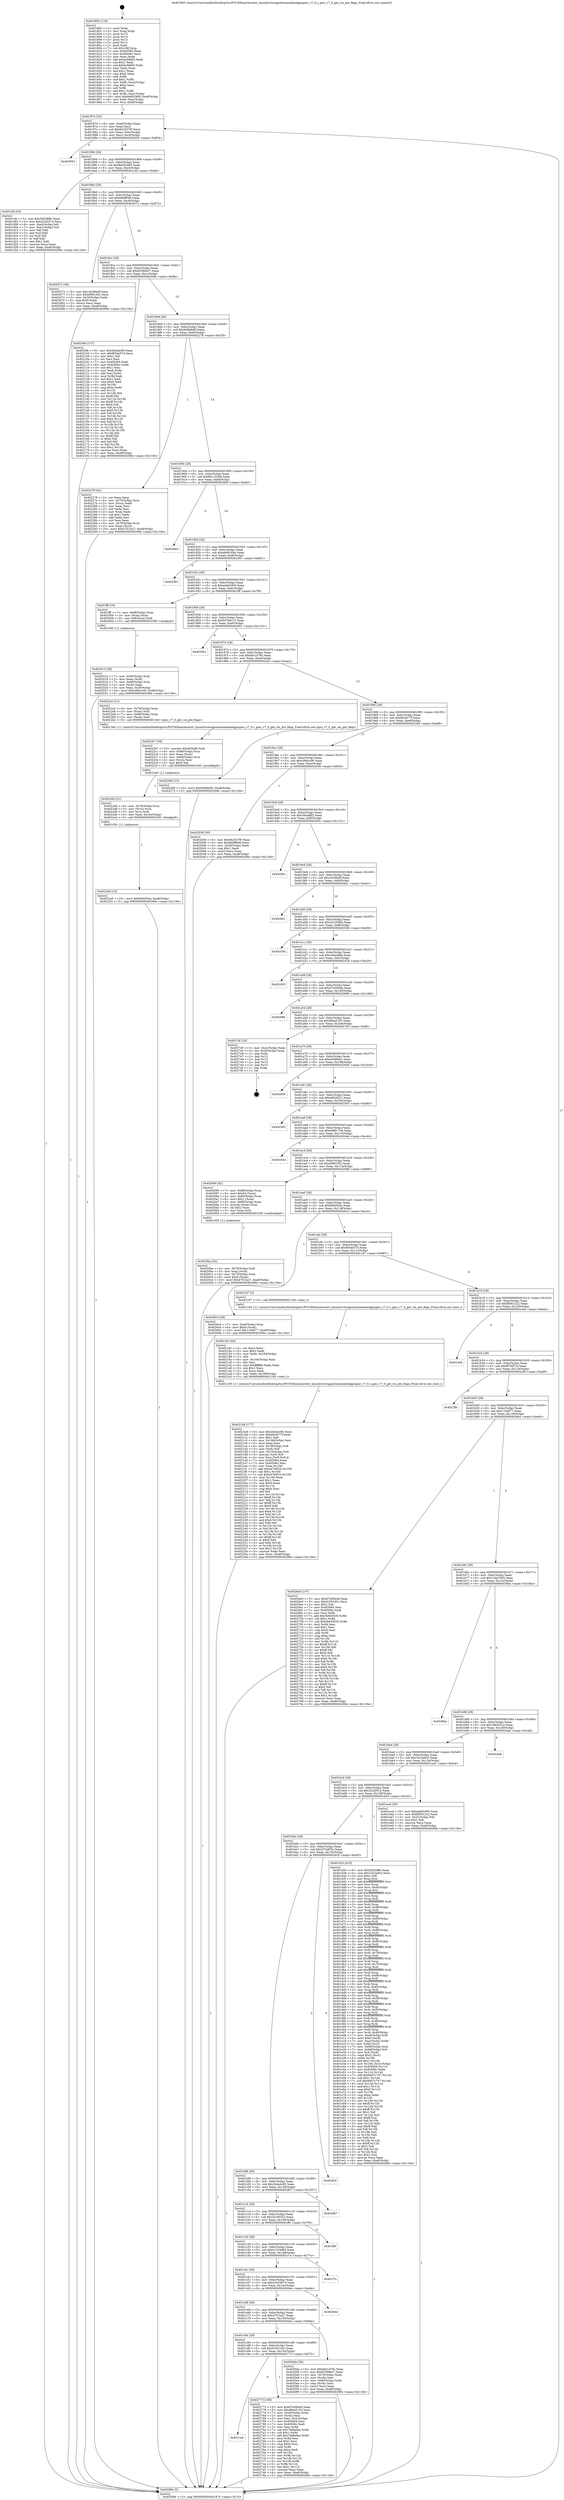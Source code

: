 digraph "0x401800" {
  label = "0x401800 (/mnt/c/Users/mathe/Desktop/tcc/POCII/binaries/extr_linuxdriversgpudrmamdamdgpugmc_v7_0.c_gmc_v7_0_get_vm_pte_flags_Final-ollvm.out::main(0))"
  labelloc = "t"
  node[shape=record]

  Entry [label="",width=0.3,height=0.3,shape=circle,fillcolor=black,style=filled]
  "0x401874" [label="{
     0x401874 [32]\l
     | [instrs]\l
     &nbsp;&nbsp;0x401874 \<+6\>: mov -0xa8(%rbp),%eax\l
     &nbsp;&nbsp;0x40187a \<+2\>: mov %eax,%ecx\l
     &nbsp;&nbsp;0x40187c \<+6\>: sub $0x842557f0,%ecx\l
     &nbsp;&nbsp;0x401882 \<+6\>: mov %eax,-0xbc(%rbp)\l
     &nbsp;&nbsp;0x401888 \<+6\>: mov %ecx,-0xc0(%rbp)\l
     &nbsp;&nbsp;0x40188e \<+6\>: je 0000000000402054 \<main+0x854\>\l
  }"]
  "0x402054" [label="{
     0x402054\l
  }", style=dashed]
  "0x401894" [label="{
     0x401894 [28]\l
     | [instrs]\l
     &nbsp;&nbsp;0x401894 \<+5\>: jmp 0000000000401899 \<main+0x99\>\l
     &nbsp;&nbsp;0x401899 \<+6\>: mov -0xbc(%rbp),%eax\l
     &nbsp;&nbsp;0x40189f \<+5\>: sub $0x8a002485,%eax\l
     &nbsp;&nbsp;0x4018a4 \<+6\>: mov %eax,-0xc4(%rbp)\l
     &nbsp;&nbsp;0x4018aa \<+6\>: je 0000000000401cfe \<main+0x4fe\>\l
  }"]
  Exit [label="",width=0.3,height=0.3,shape=circle,fillcolor=black,style=filled,peripheries=2]
  "0x401cfe" [label="{
     0x401cfe [53]\l
     | [instrs]\l
     &nbsp;&nbsp;0x401cfe \<+5\>: mov $0x5d528ffe,%eax\l
     &nbsp;&nbsp;0x401d03 \<+5\>: mov $0x22cf2514,%ecx\l
     &nbsp;&nbsp;0x401d08 \<+6\>: mov -0xa2(%rbp),%dl\l
     &nbsp;&nbsp;0x401d0e \<+7\>: mov -0xa1(%rbp),%sil\l
     &nbsp;&nbsp;0x401d15 \<+3\>: mov %dl,%dil\l
     &nbsp;&nbsp;0x401d18 \<+3\>: and %sil,%dil\l
     &nbsp;&nbsp;0x401d1b \<+3\>: xor %sil,%dl\l
     &nbsp;&nbsp;0x401d1e \<+3\>: or %dl,%dil\l
     &nbsp;&nbsp;0x401d21 \<+4\>: test $0x1,%dil\l
     &nbsp;&nbsp;0x401d25 \<+3\>: cmovne %ecx,%eax\l
     &nbsp;&nbsp;0x401d28 \<+6\>: mov %eax,-0xa8(%rbp)\l
     &nbsp;&nbsp;0x401d2e \<+5\>: jmp 000000000040299e \<main+0x119e\>\l
  }"]
  "0x4018b0" [label="{
     0x4018b0 [28]\l
     | [instrs]\l
     &nbsp;&nbsp;0x4018b0 \<+5\>: jmp 00000000004018b5 \<main+0xb5\>\l
     &nbsp;&nbsp;0x4018b5 \<+6\>: mov -0xbc(%rbp),%eax\l
     &nbsp;&nbsp;0x4018bb \<+5\>: sub $0x8d0ff046,%eax\l
     &nbsp;&nbsp;0x4018c0 \<+6\>: mov %eax,-0xc8(%rbp)\l
     &nbsp;&nbsp;0x4018c6 \<+6\>: je 0000000000402072 \<main+0x872\>\l
  }"]
  "0x40299e" [label="{
     0x40299e [5]\l
     | [instrs]\l
     &nbsp;&nbsp;0x40299e \<+5\>: jmp 0000000000401874 \<main+0x74\>\l
  }"]
  "0x401800" [label="{
     0x401800 [116]\l
     | [instrs]\l
     &nbsp;&nbsp;0x401800 \<+1\>: push %rbp\l
     &nbsp;&nbsp;0x401801 \<+3\>: mov %rsp,%rbp\l
     &nbsp;&nbsp;0x401804 \<+2\>: push %r15\l
     &nbsp;&nbsp;0x401806 \<+2\>: push %r14\l
     &nbsp;&nbsp;0x401808 \<+2\>: push %r13\l
     &nbsp;&nbsp;0x40180a \<+2\>: push %r12\l
     &nbsp;&nbsp;0x40180c \<+1\>: push %rbx\l
     &nbsp;&nbsp;0x40180d \<+7\>: sub $0x168,%rsp\l
     &nbsp;&nbsp;0x401814 \<+7\>: mov 0x405064,%eax\l
     &nbsp;&nbsp;0x40181b \<+7\>: mov 0x40506c,%ecx\l
     &nbsp;&nbsp;0x401822 \<+2\>: mov %eax,%edx\l
     &nbsp;&nbsp;0x401824 \<+6\>: add $0xbcfdb65,%edx\l
     &nbsp;&nbsp;0x40182a \<+3\>: sub $0x1,%edx\l
     &nbsp;&nbsp;0x40182d \<+6\>: sub $0xbcfdb65,%edx\l
     &nbsp;&nbsp;0x401833 \<+3\>: imul %edx,%eax\l
     &nbsp;&nbsp;0x401836 \<+3\>: and $0x1,%eax\l
     &nbsp;&nbsp;0x401839 \<+3\>: cmp $0x0,%eax\l
     &nbsp;&nbsp;0x40183c \<+4\>: sete %r8b\l
     &nbsp;&nbsp;0x401840 \<+4\>: and $0x1,%r8b\l
     &nbsp;&nbsp;0x401844 \<+7\>: mov %r8b,-0xa2(%rbp)\l
     &nbsp;&nbsp;0x40184b \<+3\>: cmp $0xa,%ecx\l
     &nbsp;&nbsp;0x40184e \<+4\>: setl %r8b\l
     &nbsp;&nbsp;0x401852 \<+4\>: and $0x1,%r8b\l
     &nbsp;&nbsp;0x401856 \<+7\>: mov %r8b,-0xa1(%rbp)\l
     &nbsp;&nbsp;0x40185d \<+10\>: movl $0x8a002485,-0xa8(%rbp)\l
     &nbsp;&nbsp;0x401867 \<+6\>: mov %edi,-0xac(%rbp)\l
     &nbsp;&nbsp;0x40186d \<+7\>: mov %rsi,-0xb8(%rbp)\l
  }"]
  "0x401ca0" [label="{
     0x401ca0\l
  }", style=dashed]
  "0x402072" [label="{
     0x402072 [30]\l
     | [instrs]\l
     &nbsp;&nbsp;0x402072 \<+5\>: mov $0xc4c08d4f,%eax\l
     &nbsp;&nbsp;0x402077 \<+5\>: mov $0xe9961f02,%ecx\l
     &nbsp;&nbsp;0x40207c \<+3\>: mov -0x30(%rbp),%edx\l
     &nbsp;&nbsp;0x40207f \<+3\>: cmp $0x0,%edx\l
     &nbsp;&nbsp;0x402082 \<+3\>: cmove %ecx,%eax\l
     &nbsp;&nbsp;0x402085 \<+6\>: mov %eax,-0xa8(%rbp)\l
     &nbsp;&nbsp;0x40208b \<+5\>: jmp 000000000040299e \<main+0x119e\>\l
  }"]
  "0x4018cc" [label="{
     0x4018cc [28]\l
     | [instrs]\l
     &nbsp;&nbsp;0x4018cc \<+5\>: jmp 00000000004018d1 \<main+0xd1\>\l
     &nbsp;&nbsp;0x4018d1 \<+6\>: mov -0xbc(%rbp),%eax\l
     &nbsp;&nbsp;0x4018d7 \<+5\>: sub $0x933684c7,%eax\l
     &nbsp;&nbsp;0x4018dc \<+6\>: mov %eax,-0xcc(%rbp)\l
     &nbsp;&nbsp;0x4018e2 \<+6\>: je 00000000004020fe \<main+0x8fe\>\l
  }"]
  "0x402773" [label="{
     0x402773 [108]\l
     | [instrs]\l
     &nbsp;&nbsp;0x402773 \<+5\>: mov $0xd7e5844b,%eax\l
     &nbsp;&nbsp;0x402778 \<+5\>: mov $0xd84a5103,%ecx\l
     &nbsp;&nbsp;0x40277d \<+7\>: mov -0xa0(%rbp),%rdx\l
     &nbsp;&nbsp;0x402784 \<+2\>: mov (%rdx),%esi\l
     &nbsp;&nbsp;0x402786 \<+3\>: mov %esi,-0x2c(%rbp)\l
     &nbsp;&nbsp;0x402789 \<+7\>: mov 0x405064,%esi\l
     &nbsp;&nbsp;0x402790 \<+7\>: mov 0x40506c,%edi\l
     &nbsp;&nbsp;0x402797 \<+3\>: mov %esi,%r8d\l
     &nbsp;&nbsp;0x40279a \<+7\>: sub $0x7ddfa0be,%r8d\l
     &nbsp;&nbsp;0x4027a1 \<+4\>: sub $0x1,%r8d\l
     &nbsp;&nbsp;0x4027a5 \<+7\>: add $0x7ddfa0be,%r8d\l
     &nbsp;&nbsp;0x4027ac \<+4\>: imul %r8d,%esi\l
     &nbsp;&nbsp;0x4027b0 \<+3\>: and $0x1,%esi\l
     &nbsp;&nbsp;0x4027b3 \<+3\>: cmp $0x0,%esi\l
     &nbsp;&nbsp;0x4027b6 \<+4\>: sete %r9b\l
     &nbsp;&nbsp;0x4027ba \<+3\>: cmp $0xa,%edi\l
     &nbsp;&nbsp;0x4027bd \<+4\>: setl %r10b\l
     &nbsp;&nbsp;0x4027c1 \<+3\>: mov %r9b,%r11b\l
     &nbsp;&nbsp;0x4027c4 \<+3\>: and %r10b,%r11b\l
     &nbsp;&nbsp;0x4027c7 \<+3\>: xor %r10b,%r9b\l
     &nbsp;&nbsp;0x4027ca \<+3\>: or %r9b,%r11b\l
     &nbsp;&nbsp;0x4027cd \<+4\>: test $0x1,%r11b\l
     &nbsp;&nbsp;0x4027d1 \<+3\>: cmovne %ecx,%eax\l
     &nbsp;&nbsp;0x4027d4 \<+6\>: mov %eax,-0xa8(%rbp)\l
     &nbsp;&nbsp;0x4027da \<+5\>: jmp 000000000040299e \<main+0x119e\>\l
  }"]
  "0x4020fe" [label="{
     0x4020fe [137]\l
     | [instrs]\l
     &nbsp;&nbsp;0x4020fe \<+5\>: mov $0x2b4a4c85,%eax\l
     &nbsp;&nbsp;0x402103 \<+5\>: mov $0xf65de574,%ecx\l
     &nbsp;&nbsp;0x402108 \<+2\>: mov $0x1,%dl\l
     &nbsp;&nbsp;0x40210a \<+2\>: xor %esi,%esi\l
     &nbsp;&nbsp;0x40210c \<+7\>: mov 0x405064,%edi\l
     &nbsp;&nbsp;0x402113 \<+8\>: mov 0x40506c,%r8d\l
     &nbsp;&nbsp;0x40211b \<+3\>: sub $0x1,%esi\l
     &nbsp;&nbsp;0x40211e \<+3\>: mov %edi,%r9d\l
     &nbsp;&nbsp;0x402121 \<+3\>: add %esi,%r9d\l
     &nbsp;&nbsp;0x402124 \<+4\>: imul %r9d,%edi\l
     &nbsp;&nbsp;0x402128 \<+3\>: and $0x1,%edi\l
     &nbsp;&nbsp;0x40212b \<+3\>: cmp $0x0,%edi\l
     &nbsp;&nbsp;0x40212e \<+4\>: sete %r10b\l
     &nbsp;&nbsp;0x402132 \<+4\>: cmp $0xa,%r8d\l
     &nbsp;&nbsp;0x402136 \<+4\>: setl %r11b\l
     &nbsp;&nbsp;0x40213a \<+3\>: mov %r10b,%bl\l
     &nbsp;&nbsp;0x40213d \<+3\>: xor $0xff,%bl\l
     &nbsp;&nbsp;0x402140 \<+3\>: mov %r11b,%r14b\l
     &nbsp;&nbsp;0x402143 \<+4\>: xor $0xff,%r14b\l
     &nbsp;&nbsp;0x402147 \<+3\>: xor $0x0,%dl\l
     &nbsp;&nbsp;0x40214a \<+3\>: mov %bl,%r15b\l
     &nbsp;&nbsp;0x40214d \<+4\>: and $0x0,%r15b\l
     &nbsp;&nbsp;0x402151 \<+3\>: and %dl,%r10b\l
     &nbsp;&nbsp;0x402154 \<+3\>: mov %r14b,%r12b\l
     &nbsp;&nbsp;0x402157 \<+4\>: and $0x0,%r12b\l
     &nbsp;&nbsp;0x40215b \<+3\>: and %dl,%r11b\l
     &nbsp;&nbsp;0x40215e \<+3\>: or %r10b,%r15b\l
     &nbsp;&nbsp;0x402161 \<+3\>: or %r11b,%r12b\l
     &nbsp;&nbsp;0x402164 \<+3\>: xor %r12b,%r15b\l
     &nbsp;&nbsp;0x402167 \<+3\>: or %r14b,%bl\l
     &nbsp;&nbsp;0x40216a \<+3\>: xor $0xff,%bl\l
     &nbsp;&nbsp;0x40216d \<+3\>: or $0x0,%dl\l
     &nbsp;&nbsp;0x402170 \<+2\>: and %dl,%bl\l
     &nbsp;&nbsp;0x402172 \<+3\>: or %bl,%r15b\l
     &nbsp;&nbsp;0x402175 \<+4\>: test $0x1,%r15b\l
     &nbsp;&nbsp;0x402179 \<+3\>: cmovne %ecx,%eax\l
     &nbsp;&nbsp;0x40217c \<+6\>: mov %eax,-0xa8(%rbp)\l
     &nbsp;&nbsp;0x402182 \<+5\>: jmp 000000000040299e \<main+0x119e\>\l
  }"]
  "0x4018e8" [label="{
     0x4018e8 [28]\l
     | [instrs]\l
     &nbsp;&nbsp;0x4018e8 \<+5\>: jmp 00000000004018ed \<main+0xed\>\l
     &nbsp;&nbsp;0x4018ed \<+6\>: mov -0xbc(%rbp),%eax\l
     &nbsp;&nbsp;0x4018f3 \<+5\>: sub $0x948dfe95,%eax\l
     &nbsp;&nbsp;0x4018f8 \<+6\>: mov %eax,-0xd0(%rbp)\l
     &nbsp;&nbsp;0x4018fe \<+6\>: je 0000000000402278 \<main+0xa78\>\l
  }"]
  "0x4022e9" [label="{
     0x4022e9 [15]\l
     | [instrs]\l
     &nbsp;&nbsp;0x4022e9 \<+10\>: movl $0xf584504a,-0xa8(%rbp)\l
     &nbsp;&nbsp;0x4022f3 \<+5\>: jmp 000000000040299e \<main+0x119e\>\l
  }"]
  "0x402278" [label="{
     0x402278 [42]\l
     | [instrs]\l
     &nbsp;&nbsp;0x402278 \<+2\>: xor %eax,%eax\l
     &nbsp;&nbsp;0x40227a \<+4\>: mov -0x70(%rbp),%rcx\l
     &nbsp;&nbsp;0x40227e \<+2\>: mov (%rcx),%edx\l
     &nbsp;&nbsp;0x402280 \<+2\>: mov %eax,%esi\l
     &nbsp;&nbsp;0x402282 \<+2\>: sub %edx,%esi\l
     &nbsp;&nbsp;0x402284 \<+2\>: mov %eax,%edx\l
     &nbsp;&nbsp;0x402286 \<+3\>: sub $0x1,%edx\l
     &nbsp;&nbsp;0x402289 \<+2\>: add %edx,%esi\l
     &nbsp;&nbsp;0x40228b \<+2\>: sub %esi,%eax\l
     &nbsp;&nbsp;0x40228d \<+4\>: mov -0x70(%rbp),%rcx\l
     &nbsp;&nbsp;0x402291 \<+2\>: mov %eax,(%rcx)\l
     &nbsp;&nbsp;0x402293 \<+10\>: movl $0x47f13a27,-0xa8(%rbp)\l
     &nbsp;&nbsp;0x40229d \<+5\>: jmp 000000000040299e \<main+0x119e\>\l
  }"]
  "0x401904" [label="{
     0x401904 [28]\l
     | [instrs]\l
     &nbsp;&nbsp;0x401904 \<+5\>: jmp 0000000000401909 \<main+0x109\>\l
     &nbsp;&nbsp;0x401909 \<+6\>: mov -0xbc(%rbp),%eax\l
     &nbsp;&nbsp;0x40190f \<+5\>: sub $0x9b1103dd,%eax\l
     &nbsp;&nbsp;0x401914 \<+6\>: mov %eax,-0xd4(%rbp)\l
     &nbsp;&nbsp;0x40191a \<+6\>: je 00000000004026b0 \<main+0xeb0\>\l
  }"]
  "0x4022d4" [label="{
     0x4022d4 [21]\l
     | [instrs]\l
     &nbsp;&nbsp;0x4022d4 \<+4\>: mov -0x78(%rbp),%rcx\l
     &nbsp;&nbsp;0x4022d8 \<+3\>: mov (%rcx),%rcx\l
     &nbsp;&nbsp;0x4022db \<+3\>: mov %rcx,%rdi\l
     &nbsp;&nbsp;0x4022de \<+6\>: mov %eax,-0x16c(%rbp)\l
     &nbsp;&nbsp;0x4022e4 \<+5\>: call 0000000000401030 \<free@plt\>\l
     | [calls]\l
     &nbsp;&nbsp;0x401030 \{1\} (unknown)\l
  }"]
  "0x4026b0" [label="{
     0x4026b0\l
  }", style=dashed]
  "0x401920" [label="{
     0x401920 [28]\l
     | [instrs]\l
     &nbsp;&nbsp;0x401920 \<+5\>: jmp 0000000000401925 \<main+0x125\>\l
     &nbsp;&nbsp;0x401925 \<+6\>: mov -0xbc(%rbp),%eax\l
     &nbsp;&nbsp;0x40192b \<+5\>: sub $0xab69164e,%eax\l
     &nbsp;&nbsp;0x401930 \<+6\>: mov %eax,-0xd8(%rbp)\l
     &nbsp;&nbsp;0x401936 \<+6\>: je 0000000000402381 \<main+0xb81\>\l
  }"]
  "0x4022b7" [label="{
     0x4022b7 [29]\l
     | [instrs]\l
     &nbsp;&nbsp;0x4022b7 \<+10\>: movabs $0x4030d6,%rdi\l
     &nbsp;&nbsp;0x4022c1 \<+4\>: mov -0x68(%rbp),%rcx\l
     &nbsp;&nbsp;0x4022c5 \<+2\>: mov %eax,(%rcx)\l
     &nbsp;&nbsp;0x4022c7 \<+4\>: mov -0x68(%rbp),%rcx\l
     &nbsp;&nbsp;0x4022cb \<+2\>: mov (%rcx),%esi\l
     &nbsp;&nbsp;0x4022cd \<+2\>: mov $0x0,%al\l
     &nbsp;&nbsp;0x4022cf \<+5\>: call 0000000000401040 \<printf@plt\>\l
     | [calls]\l
     &nbsp;&nbsp;0x401040 \{1\} (unknown)\l
  }"]
  "0x402381" [label="{
     0x402381\l
  }", style=dashed]
  "0x40193c" [label="{
     0x40193c [28]\l
     | [instrs]\l
     &nbsp;&nbsp;0x40193c \<+5\>: jmp 0000000000401941 \<main+0x141\>\l
     &nbsp;&nbsp;0x401941 \<+6\>: mov -0xbc(%rbp),%eax\l
     &nbsp;&nbsp;0x401947 \<+5\>: sub $0xadeb5400,%eax\l
     &nbsp;&nbsp;0x40194c \<+6\>: mov %eax,-0xdc(%rbp)\l
     &nbsp;&nbsp;0x401952 \<+6\>: je 0000000000401fff \<main+0x7ff\>\l
  }"]
  "0x4021b8" [label="{
     0x4021b8 [177]\l
     | [instrs]\l
     &nbsp;&nbsp;0x4021b8 \<+5\>: mov $0x2b4a4c85,%ecx\l
     &nbsp;&nbsp;0x4021bd \<+5\>: mov $0xbfe2677f,%edx\l
     &nbsp;&nbsp;0x4021c2 \<+3\>: mov $0x1,%dil\l
     &nbsp;&nbsp;0x4021c5 \<+6\>: mov -0x168(%rbp),%esi\l
     &nbsp;&nbsp;0x4021cb \<+3\>: imul %eax,%esi\l
     &nbsp;&nbsp;0x4021ce \<+4\>: mov -0x78(%rbp),%r8\l
     &nbsp;&nbsp;0x4021d2 \<+3\>: mov (%r8),%r8\l
     &nbsp;&nbsp;0x4021d5 \<+4\>: mov -0x70(%rbp),%r9\l
     &nbsp;&nbsp;0x4021d9 \<+3\>: movslq (%r9),%r9\l
     &nbsp;&nbsp;0x4021dc \<+4\>: mov %esi,(%r8,%r9,4)\l
     &nbsp;&nbsp;0x4021e0 \<+7\>: mov 0x405064,%eax\l
     &nbsp;&nbsp;0x4021e7 \<+7\>: mov 0x40506c,%esi\l
     &nbsp;&nbsp;0x4021ee \<+3\>: mov %eax,%r10d\l
     &nbsp;&nbsp;0x4021f1 \<+7\>: add $0xe47e0f1b,%r10d\l
     &nbsp;&nbsp;0x4021f8 \<+4\>: sub $0x1,%r10d\l
     &nbsp;&nbsp;0x4021fc \<+7\>: sub $0xe47e0f1b,%r10d\l
     &nbsp;&nbsp;0x402203 \<+4\>: imul %r10d,%eax\l
     &nbsp;&nbsp;0x402207 \<+3\>: and $0x1,%eax\l
     &nbsp;&nbsp;0x40220a \<+3\>: cmp $0x0,%eax\l
     &nbsp;&nbsp;0x40220d \<+4\>: sete %r11b\l
     &nbsp;&nbsp;0x402211 \<+3\>: cmp $0xa,%esi\l
     &nbsp;&nbsp;0x402214 \<+3\>: setl %bl\l
     &nbsp;&nbsp;0x402217 \<+3\>: mov %r11b,%r14b\l
     &nbsp;&nbsp;0x40221a \<+4\>: xor $0xff,%r14b\l
     &nbsp;&nbsp;0x40221e \<+3\>: mov %bl,%r15b\l
     &nbsp;&nbsp;0x402221 \<+4\>: xor $0xff,%r15b\l
     &nbsp;&nbsp;0x402225 \<+4\>: xor $0x0,%dil\l
     &nbsp;&nbsp;0x402229 \<+3\>: mov %r14b,%r12b\l
     &nbsp;&nbsp;0x40222c \<+4\>: and $0x0,%r12b\l
     &nbsp;&nbsp;0x402230 \<+3\>: and %dil,%r11b\l
     &nbsp;&nbsp;0x402233 \<+3\>: mov %r15b,%r13b\l
     &nbsp;&nbsp;0x402236 \<+4\>: and $0x0,%r13b\l
     &nbsp;&nbsp;0x40223a \<+3\>: and %dil,%bl\l
     &nbsp;&nbsp;0x40223d \<+3\>: or %r11b,%r12b\l
     &nbsp;&nbsp;0x402240 \<+3\>: or %bl,%r13b\l
     &nbsp;&nbsp;0x402243 \<+3\>: xor %r13b,%r12b\l
     &nbsp;&nbsp;0x402246 \<+3\>: or %r15b,%r14b\l
     &nbsp;&nbsp;0x402249 \<+4\>: xor $0xff,%r14b\l
     &nbsp;&nbsp;0x40224d \<+4\>: or $0x0,%dil\l
     &nbsp;&nbsp;0x402251 \<+3\>: and %dil,%r14b\l
     &nbsp;&nbsp;0x402254 \<+3\>: or %r14b,%r12b\l
     &nbsp;&nbsp;0x402257 \<+4\>: test $0x1,%r12b\l
     &nbsp;&nbsp;0x40225b \<+3\>: cmovne %edx,%ecx\l
     &nbsp;&nbsp;0x40225e \<+6\>: mov %ecx,-0xa8(%rbp)\l
     &nbsp;&nbsp;0x402264 \<+5\>: jmp 000000000040299e \<main+0x119e\>\l
  }"]
  "0x401fff" [label="{
     0x401fff [19]\l
     | [instrs]\l
     &nbsp;&nbsp;0x401fff \<+7\>: mov -0x98(%rbp),%rax\l
     &nbsp;&nbsp;0x402006 \<+3\>: mov (%rax),%rax\l
     &nbsp;&nbsp;0x402009 \<+4\>: mov 0x8(%rax),%rdi\l
     &nbsp;&nbsp;0x40200d \<+5\>: call 0000000000401060 \<atoi@plt\>\l
     | [calls]\l
     &nbsp;&nbsp;0x401060 \{1\} (unknown)\l
  }"]
  "0x401958" [label="{
     0x401958 [28]\l
     | [instrs]\l
     &nbsp;&nbsp;0x401958 \<+5\>: jmp 000000000040195d \<main+0x15d\>\l
     &nbsp;&nbsp;0x40195d \<+6\>: mov -0xbc(%rbp),%eax\l
     &nbsp;&nbsp;0x401963 \<+5\>: sub $0xb47b6c13,%eax\l
     &nbsp;&nbsp;0x401968 \<+6\>: mov %eax,-0xe0(%rbp)\l
     &nbsp;&nbsp;0x40196e \<+6\>: je 0000000000402901 \<main+0x1101\>\l
  }"]
  "0x40218c" [label="{
     0x40218c [44]\l
     | [instrs]\l
     &nbsp;&nbsp;0x40218c \<+2\>: xor %ecx,%ecx\l
     &nbsp;&nbsp;0x40218e \<+5\>: mov $0x2,%edx\l
     &nbsp;&nbsp;0x402193 \<+6\>: mov %edx,-0x164(%rbp)\l
     &nbsp;&nbsp;0x402199 \<+1\>: cltd\l
     &nbsp;&nbsp;0x40219a \<+6\>: mov -0x164(%rbp),%esi\l
     &nbsp;&nbsp;0x4021a0 \<+2\>: idiv %esi\l
     &nbsp;&nbsp;0x4021a2 \<+6\>: imul $0xfffffffe,%edx,%edx\l
     &nbsp;&nbsp;0x4021a8 \<+3\>: sub $0x1,%ecx\l
     &nbsp;&nbsp;0x4021ab \<+2\>: sub %ecx,%edx\l
     &nbsp;&nbsp;0x4021ad \<+6\>: mov %edx,-0x168(%rbp)\l
     &nbsp;&nbsp;0x4021b3 \<+5\>: call 0000000000401160 \<next_i\>\l
     | [calls]\l
     &nbsp;&nbsp;0x401160 \{1\} (/mnt/c/Users/mathe/Desktop/tcc/POCII/binaries/extr_linuxdriversgpudrmamdamdgpugmc_v7_0.c_gmc_v7_0_get_vm_pte_flags_Final-ollvm.out::next_i)\l
  }"]
  "0x402901" [label="{
     0x402901\l
  }", style=dashed]
  "0x401974" [label="{
     0x401974 [28]\l
     | [instrs]\l
     &nbsp;&nbsp;0x401974 \<+5\>: jmp 0000000000401979 \<main+0x179\>\l
     &nbsp;&nbsp;0x401979 \<+6\>: mov -0xbc(%rbp),%eax\l
     &nbsp;&nbsp;0x40197f \<+5\>: sub $0xbdc1d78c,%eax\l
     &nbsp;&nbsp;0x401984 \<+6\>: mov %eax,-0xe4(%rbp)\l
     &nbsp;&nbsp;0x40198a \<+6\>: je 00000000004022a2 \<main+0xaa2\>\l
  }"]
  "0x401c84" [label="{
     0x401c84 [28]\l
     | [instrs]\l
     &nbsp;&nbsp;0x401c84 \<+5\>: jmp 0000000000401c89 \<main+0x489\>\l
     &nbsp;&nbsp;0x401c89 \<+6\>: mov -0xbc(%rbp),%eax\l
     &nbsp;&nbsp;0x401c8f \<+5\>: sub $0x5c50145c,%eax\l
     &nbsp;&nbsp;0x401c94 \<+6\>: mov %eax,-0x154(%rbp)\l
     &nbsp;&nbsp;0x401c9a \<+6\>: je 0000000000402773 \<main+0xf73\>\l
  }"]
  "0x4022a2" [label="{
     0x4022a2 [21]\l
     | [instrs]\l
     &nbsp;&nbsp;0x4022a2 \<+4\>: mov -0x78(%rbp),%rax\l
     &nbsp;&nbsp;0x4022a6 \<+3\>: mov (%rax),%rdi\l
     &nbsp;&nbsp;0x4022a9 \<+7\>: mov -0x88(%rbp),%rax\l
     &nbsp;&nbsp;0x4022b0 \<+2\>: mov (%rax),%esi\l
     &nbsp;&nbsp;0x4022b2 \<+5\>: call 00000000004013e0 \<gmc_v7_0_get_vm_pte_flags\>\l
     | [calls]\l
     &nbsp;&nbsp;0x4013e0 \{1\} (/mnt/c/Users/mathe/Desktop/tcc/POCII/binaries/extr_linuxdriversgpudrmamdamdgpugmc_v7_0.c_gmc_v7_0_get_vm_pte_flags_Final-ollvm.out::gmc_v7_0_get_vm_pte_flags)\l
  }"]
  "0x401990" [label="{
     0x401990 [28]\l
     | [instrs]\l
     &nbsp;&nbsp;0x401990 \<+5\>: jmp 0000000000401995 \<main+0x195\>\l
     &nbsp;&nbsp;0x401995 \<+6\>: mov -0xbc(%rbp),%eax\l
     &nbsp;&nbsp;0x40199b \<+5\>: sub $0xbfe2677f,%eax\l
     &nbsp;&nbsp;0x4019a0 \<+6\>: mov %eax,-0xe8(%rbp)\l
     &nbsp;&nbsp;0x4019a6 \<+6\>: je 0000000000402269 \<main+0xa69\>\l
  }"]
  "0x4020da" [label="{
     0x4020da [36]\l
     | [instrs]\l
     &nbsp;&nbsp;0x4020da \<+5\>: mov $0xbdc1d78c,%eax\l
     &nbsp;&nbsp;0x4020df \<+5\>: mov $0x933684c7,%ecx\l
     &nbsp;&nbsp;0x4020e4 \<+4\>: mov -0x70(%rbp),%rdx\l
     &nbsp;&nbsp;0x4020e8 \<+2\>: mov (%rdx),%esi\l
     &nbsp;&nbsp;0x4020ea \<+4\>: mov -0x80(%rbp),%rdx\l
     &nbsp;&nbsp;0x4020ee \<+2\>: cmp (%rdx),%esi\l
     &nbsp;&nbsp;0x4020f0 \<+3\>: cmovl %ecx,%eax\l
     &nbsp;&nbsp;0x4020f3 \<+6\>: mov %eax,-0xa8(%rbp)\l
     &nbsp;&nbsp;0x4020f9 \<+5\>: jmp 000000000040299e \<main+0x119e\>\l
  }"]
  "0x402269" [label="{
     0x402269 [15]\l
     | [instrs]\l
     &nbsp;&nbsp;0x402269 \<+10\>: movl $0x948dfe95,-0xa8(%rbp)\l
     &nbsp;&nbsp;0x402273 \<+5\>: jmp 000000000040299e \<main+0x119e\>\l
  }"]
  "0x4019ac" [label="{
     0x4019ac [28]\l
     | [instrs]\l
     &nbsp;&nbsp;0x4019ac \<+5\>: jmp 00000000004019b1 \<main+0x1b1\>\l
     &nbsp;&nbsp;0x4019b1 \<+6\>: mov -0xbc(%rbp),%eax\l
     &nbsp;&nbsp;0x4019b7 \<+5\>: sub $0xc084cc06,%eax\l
     &nbsp;&nbsp;0x4019bc \<+6\>: mov %eax,-0xec(%rbp)\l
     &nbsp;&nbsp;0x4019c2 \<+6\>: je 0000000000402036 \<main+0x836\>\l
  }"]
  "0x401c68" [label="{
     0x401c68 [28]\l
     | [instrs]\l
     &nbsp;&nbsp;0x401c68 \<+5\>: jmp 0000000000401c6d \<main+0x46d\>\l
     &nbsp;&nbsp;0x401c6d \<+6\>: mov -0xbc(%rbp),%eax\l
     &nbsp;&nbsp;0x401c73 \<+5\>: sub $0x47f13a27,%eax\l
     &nbsp;&nbsp;0x401c78 \<+6\>: mov %eax,-0x150(%rbp)\l
     &nbsp;&nbsp;0x401c7e \<+6\>: je 00000000004020da \<main+0x8da\>\l
  }"]
  "0x402036" [label="{
     0x402036 [30]\l
     | [instrs]\l
     &nbsp;&nbsp;0x402036 \<+5\>: mov $0x842557f0,%eax\l
     &nbsp;&nbsp;0x40203b \<+5\>: mov $0x8d0ff046,%ecx\l
     &nbsp;&nbsp;0x402040 \<+3\>: mov -0x30(%rbp),%edx\l
     &nbsp;&nbsp;0x402043 \<+3\>: cmp $0x1,%edx\l
     &nbsp;&nbsp;0x402046 \<+3\>: cmovl %ecx,%eax\l
     &nbsp;&nbsp;0x402049 \<+6\>: mov %eax,-0xa8(%rbp)\l
     &nbsp;&nbsp;0x40204f \<+5\>: jmp 000000000040299e \<main+0x119e\>\l
  }"]
  "0x4019c8" [label="{
     0x4019c8 [28]\l
     | [instrs]\l
     &nbsp;&nbsp;0x4019c8 \<+5\>: jmp 00000000004019cd \<main+0x1cd\>\l
     &nbsp;&nbsp;0x4019cd \<+6\>: mov -0xbc(%rbp),%eax\l
     &nbsp;&nbsp;0x4019d3 \<+5\>: sub $0xc0bcdfd2,%eax\l
     &nbsp;&nbsp;0x4019d8 \<+6\>: mov %eax,-0xf0(%rbp)\l
     &nbsp;&nbsp;0x4019de \<+6\>: je 000000000040295c \<main+0x115c\>\l
  }"]
  "0x40264e" [label="{
     0x40264e\l
  }", style=dashed]
  "0x40295c" [label="{
     0x40295c\l
  }", style=dashed]
  "0x4019e4" [label="{
     0x4019e4 [28]\l
     | [instrs]\l
     &nbsp;&nbsp;0x4019e4 \<+5\>: jmp 00000000004019e9 \<main+0x1e9\>\l
     &nbsp;&nbsp;0x4019e9 \<+6\>: mov -0xbc(%rbp),%eax\l
     &nbsp;&nbsp;0x4019ef \<+5\>: sub $0xc4c08d4f,%eax\l
     &nbsp;&nbsp;0x4019f4 \<+6\>: mov %eax,-0xf4(%rbp)\l
     &nbsp;&nbsp;0x4019fa \<+6\>: je 00000000004026a1 \<main+0xea1\>\l
  }"]
  "0x401c4c" [label="{
     0x401c4c [28]\l
     | [instrs]\l
     &nbsp;&nbsp;0x401c4c \<+5\>: jmp 0000000000401c51 \<main+0x451\>\l
     &nbsp;&nbsp;0x401c51 \<+6\>: mov -0xbc(%rbp),%eax\l
     &nbsp;&nbsp;0x401c57 \<+5\>: sub $0x41635b74,%eax\l
     &nbsp;&nbsp;0x401c5c \<+6\>: mov %eax,-0x14c(%rbp)\l
     &nbsp;&nbsp;0x401c62 \<+6\>: je 000000000040264e \<main+0xe4e\>\l
  }"]
  "0x4026a1" [label="{
     0x4026a1\l
  }", style=dashed]
  "0x401a00" [label="{
     0x401a00 [28]\l
     | [instrs]\l
     &nbsp;&nbsp;0x401a00 \<+5\>: jmp 0000000000401a05 \<main+0x205\>\l
     &nbsp;&nbsp;0x401a05 \<+6\>: mov -0xbc(%rbp),%eax\l
     &nbsp;&nbsp;0x401a0b \<+5\>: sub $0xcd128594,%eax\l
     &nbsp;&nbsp;0x401a10 \<+6\>: mov %eax,-0xf8(%rbp)\l
     &nbsp;&nbsp;0x401a16 \<+6\>: je 0000000000402556 \<main+0xd56\>\l
  }"]
  "0x401f7e" [label="{
     0x401f7e\l
  }", style=dashed]
  "0x402556" [label="{
     0x402556\l
  }", style=dashed]
  "0x401a1c" [label="{
     0x401a1c [28]\l
     | [instrs]\l
     &nbsp;&nbsp;0x401a1c \<+5\>: jmp 0000000000401a21 \<main+0x221\>\l
     &nbsp;&nbsp;0x401a21 \<+6\>: mov -0xbc(%rbp),%eax\l
     &nbsp;&nbsp;0x401a27 \<+5\>: sub $0xcd4aa98a,%eax\l
     &nbsp;&nbsp;0x401a2c \<+6\>: mov %eax,-0xfc(%rbp)\l
     &nbsp;&nbsp;0x401a32 \<+6\>: je 0000000000402429 \<main+0xc29\>\l
  }"]
  "0x401c30" [label="{
     0x401c30 [28]\l
     | [instrs]\l
     &nbsp;&nbsp;0x401c30 \<+5\>: jmp 0000000000401c35 \<main+0x435\>\l
     &nbsp;&nbsp;0x401c35 \<+6\>: mov -0xbc(%rbp),%eax\l
     &nbsp;&nbsp;0x401c3b \<+5\>: sub $0x41334d64,%eax\l
     &nbsp;&nbsp;0x401c40 \<+6\>: mov %eax,-0x148(%rbp)\l
     &nbsp;&nbsp;0x401c46 \<+6\>: je 0000000000401f7e \<main+0x77e\>\l
  }"]
  "0x402429" [label="{
     0x402429\l
  }", style=dashed]
  "0x401a38" [label="{
     0x401a38 [28]\l
     | [instrs]\l
     &nbsp;&nbsp;0x401a38 \<+5\>: jmp 0000000000401a3d \<main+0x23d\>\l
     &nbsp;&nbsp;0x401a3d \<+6\>: mov -0xbc(%rbp),%eax\l
     &nbsp;&nbsp;0x401a43 \<+5\>: sub $0xd7e5844b,%eax\l
     &nbsp;&nbsp;0x401a48 \<+6\>: mov %eax,-0x100(%rbp)\l
     &nbsp;&nbsp;0x401a4e \<+6\>: je 0000000000402986 \<main+0x1186\>\l
  }"]
  "0x401ff0" [label="{
     0x401ff0\l
  }", style=dashed]
  "0x402986" [label="{
     0x402986\l
  }", style=dashed]
  "0x401a54" [label="{
     0x401a54 [28]\l
     | [instrs]\l
     &nbsp;&nbsp;0x401a54 \<+5\>: jmp 0000000000401a59 \<main+0x259\>\l
     &nbsp;&nbsp;0x401a59 \<+6\>: mov -0xbc(%rbp),%eax\l
     &nbsp;&nbsp;0x401a5f \<+5\>: sub $0xd84a5103,%eax\l
     &nbsp;&nbsp;0x401a64 \<+6\>: mov %eax,-0x104(%rbp)\l
     &nbsp;&nbsp;0x401a6a \<+6\>: je 00000000004027df \<main+0xfdf\>\l
  }"]
  "0x401c14" [label="{
     0x401c14 [28]\l
     | [instrs]\l
     &nbsp;&nbsp;0x401c14 \<+5\>: jmp 0000000000401c19 \<main+0x419\>\l
     &nbsp;&nbsp;0x401c19 \<+6\>: mov -0xbc(%rbp),%eax\l
     &nbsp;&nbsp;0x401c1f \<+5\>: sub $0x3a160322,%eax\l
     &nbsp;&nbsp;0x401c24 \<+6\>: mov %eax,-0x144(%rbp)\l
     &nbsp;&nbsp;0x401c2a \<+6\>: je 0000000000401ff0 \<main+0x7f0\>\l
  }"]
  "0x4027df" [label="{
     0x4027df [18]\l
     | [instrs]\l
     &nbsp;&nbsp;0x4027df \<+3\>: mov -0x2c(%rbp),%eax\l
     &nbsp;&nbsp;0x4027e2 \<+4\>: lea -0x28(%rbp),%rsp\l
     &nbsp;&nbsp;0x4027e6 \<+1\>: pop %rbx\l
     &nbsp;&nbsp;0x4027e7 \<+2\>: pop %r12\l
     &nbsp;&nbsp;0x4027e9 \<+2\>: pop %r13\l
     &nbsp;&nbsp;0x4027eb \<+2\>: pop %r14\l
     &nbsp;&nbsp;0x4027ed \<+2\>: pop %r15\l
     &nbsp;&nbsp;0x4027ef \<+1\>: pop %rbp\l
     &nbsp;&nbsp;0x4027f0 \<+1\>: ret\l
  }"]
  "0x401a70" [label="{
     0x401a70 [28]\l
     | [instrs]\l
     &nbsp;&nbsp;0x401a70 \<+5\>: jmp 0000000000401a75 \<main+0x275\>\l
     &nbsp;&nbsp;0x401a75 \<+6\>: mov -0xbc(%rbp),%eax\l
     &nbsp;&nbsp;0x401a7b \<+5\>: sub $0xe4589dcc,%eax\l
     &nbsp;&nbsp;0x401a80 \<+6\>: mov %eax,-0x108(%rbp)\l
     &nbsp;&nbsp;0x401a86 \<+6\>: je 0000000000402836 \<main+0x1036\>\l
  }"]
  "0x402857" [label="{
     0x402857\l
  }", style=dashed]
  "0x402836" [label="{
     0x402836\l
  }", style=dashed]
  "0x401a8c" [label="{
     0x401a8c [28]\l
     | [instrs]\l
     &nbsp;&nbsp;0x401a8c \<+5\>: jmp 0000000000401a91 \<main+0x291\>\l
     &nbsp;&nbsp;0x401a91 \<+6\>: mov -0xbc(%rbp),%eax\l
     &nbsp;&nbsp;0x401a97 \<+5\>: sub $0xe602f221,%eax\l
     &nbsp;&nbsp;0x401a9c \<+6\>: mov %eax,-0x10c(%rbp)\l
     &nbsp;&nbsp;0x401aa2 \<+6\>: je 0000000000402565 \<main+0xd65\>\l
  }"]
  "0x401bf8" [label="{
     0x401bf8 [28]\l
     | [instrs]\l
     &nbsp;&nbsp;0x401bf8 \<+5\>: jmp 0000000000401bfd \<main+0x3fd\>\l
     &nbsp;&nbsp;0x401bfd \<+6\>: mov -0xbc(%rbp),%eax\l
     &nbsp;&nbsp;0x401c03 \<+5\>: sub $0x2b4a4c85,%eax\l
     &nbsp;&nbsp;0x401c08 \<+6\>: mov %eax,-0x140(%rbp)\l
     &nbsp;&nbsp;0x401c0e \<+6\>: je 0000000000402857 \<main+0x1057\>\l
  }"]
  "0x402565" [label="{
     0x402565\l
  }", style=dashed]
  "0x401aa8" [label="{
     0x401aa8 [28]\l
     | [instrs]\l
     &nbsp;&nbsp;0x401aa8 \<+5\>: jmp 0000000000401aad \<main+0x2ad\>\l
     &nbsp;&nbsp;0x401aad \<+6\>: mov -0xbc(%rbp),%eax\l
     &nbsp;&nbsp;0x401ab3 \<+5\>: sub $0xe98917e8,%eax\l
     &nbsp;&nbsp;0x401ab8 \<+6\>: mov %eax,-0x110(%rbp)\l
     &nbsp;&nbsp;0x401abe \<+6\>: je 000000000040244d \<main+0xc4d\>\l
  }"]
  "0x40263f" [label="{
     0x40263f\l
  }", style=dashed]
  "0x40244d" [label="{
     0x40244d\l
  }", style=dashed]
  "0x401ac4" [label="{
     0x401ac4 [28]\l
     | [instrs]\l
     &nbsp;&nbsp;0x401ac4 \<+5\>: jmp 0000000000401ac9 \<main+0x2c9\>\l
     &nbsp;&nbsp;0x401ac9 \<+6\>: mov -0xbc(%rbp),%eax\l
     &nbsp;&nbsp;0x401acf \<+5\>: sub $0xe9961f02,%eax\l
     &nbsp;&nbsp;0x401ad4 \<+6\>: mov %eax,-0x114(%rbp)\l
     &nbsp;&nbsp;0x401ada \<+6\>: je 0000000000402090 \<main+0x890\>\l
  }"]
  "0x4020ba" [label="{
     0x4020ba [32]\l
     | [instrs]\l
     &nbsp;&nbsp;0x4020ba \<+4\>: mov -0x78(%rbp),%rdi\l
     &nbsp;&nbsp;0x4020be \<+3\>: mov %rax,(%rdi)\l
     &nbsp;&nbsp;0x4020c1 \<+4\>: mov -0x70(%rbp),%rax\l
     &nbsp;&nbsp;0x4020c5 \<+6\>: movl $0x0,(%rax)\l
     &nbsp;&nbsp;0x4020cb \<+10\>: movl $0x47f13a27,-0xa8(%rbp)\l
     &nbsp;&nbsp;0x4020d5 \<+5\>: jmp 000000000040299e \<main+0x119e\>\l
  }"]
  "0x402090" [label="{
     0x402090 [42]\l
     | [instrs]\l
     &nbsp;&nbsp;0x402090 \<+7\>: mov -0x88(%rbp),%rax\l
     &nbsp;&nbsp;0x402097 \<+6\>: movl $0x64,(%rax)\l
     &nbsp;&nbsp;0x40209d \<+4\>: mov -0x80(%rbp),%rax\l
     &nbsp;&nbsp;0x4020a1 \<+6\>: movl $0x1,(%rax)\l
     &nbsp;&nbsp;0x4020a7 \<+4\>: mov -0x80(%rbp),%rax\l
     &nbsp;&nbsp;0x4020ab \<+3\>: movslq (%rax),%rax\l
     &nbsp;&nbsp;0x4020ae \<+4\>: shl $0x2,%rax\l
     &nbsp;&nbsp;0x4020b2 \<+3\>: mov %rax,%rdi\l
     &nbsp;&nbsp;0x4020b5 \<+5\>: call 0000000000401050 \<malloc@plt\>\l
     | [calls]\l
     &nbsp;&nbsp;0x401050 \{1\} (unknown)\l
  }"]
  "0x401ae0" [label="{
     0x401ae0 [28]\l
     | [instrs]\l
     &nbsp;&nbsp;0x401ae0 \<+5\>: jmp 0000000000401ae5 \<main+0x2e5\>\l
     &nbsp;&nbsp;0x401ae5 \<+6\>: mov -0xbc(%rbp),%eax\l
     &nbsp;&nbsp;0x401aeb \<+5\>: sub $0xf584504a,%eax\l
     &nbsp;&nbsp;0x401af0 \<+6\>: mov %eax,-0x118(%rbp)\l
     &nbsp;&nbsp;0x401af6 \<+6\>: je 00000000004026c4 \<main+0xec4\>\l
  }"]
  "0x402012" [label="{
     0x402012 [36]\l
     | [instrs]\l
     &nbsp;&nbsp;0x402012 \<+7\>: mov -0x90(%rbp),%rdi\l
     &nbsp;&nbsp;0x402019 \<+2\>: mov %eax,(%rdi)\l
     &nbsp;&nbsp;0x40201b \<+7\>: mov -0x90(%rbp),%rdi\l
     &nbsp;&nbsp;0x402022 \<+2\>: mov (%rdi),%eax\l
     &nbsp;&nbsp;0x402024 \<+3\>: mov %eax,-0x30(%rbp)\l
     &nbsp;&nbsp;0x402027 \<+10\>: movl $0xc084cc06,-0xa8(%rbp)\l
     &nbsp;&nbsp;0x402031 \<+5\>: jmp 000000000040299e \<main+0x119e\>\l
  }"]
  "0x4026c4" [label="{
     0x4026c4 [28]\l
     | [instrs]\l
     &nbsp;&nbsp;0x4026c4 \<+7\>: mov -0xa0(%rbp),%rax\l
     &nbsp;&nbsp;0x4026cb \<+6\>: movl $0x0,(%rax)\l
     &nbsp;&nbsp;0x4026d1 \<+10\>: movl $0x110a977,-0xa8(%rbp)\l
     &nbsp;&nbsp;0x4026db \<+5\>: jmp 000000000040299e \<main+0x119e\>\l
  }"]
  "0x401afc" [label="{
     0x401afc [28]\l
     | [instrs]\l
     &nbsp;&nbsp;0x401afc \<+5\>: jmp 0000000000401b01 \<main+0x301\>\l
     &nbsp;&nbsp;0x401b01 \<+6\>: mov -0xbc(%rbp),%eax\l
     &nbsp;&nbsp;0x401b07 \<+5\>: sub $0xf65de574,%eax\l
     &nbsp;&nbsp;0x401b0c \<+6\>: mov %eax,-0x11c(%rbp)\l
     &nbsp;&nbsp;0x401b12 \<+6\>: je 0000000000402187 \<main+0x987\>\l
  }"]
  "0x401bdc" [label="{
     0x401bdc [28]\l
     | [instrs]\l
     &nbsp;&nbsp;0x401bdc \<+5\>: jmp 0000000000401be1 \<main+0x3e1\>\l
     &nbsp;&nbsp;0x401be1 \<+6\>: mov -0xbc(%rbp),%eax\l
     &nbsp;&nbsp;0x401be7 \<+5\>: sub $0x257a855c,%eax\l
     &nbsp;&nbsp;0x401bec \<+6\>: mov %eax,-0x13c(%rbp)\l
     &nbsp;&nbsp;0x401bf2 \<+6\>: je 000000000040263f \<main+0xe3f\>\l
  }"]
  "0x402187" [label="{
     0x402187 [5]\l
     | [instrs]\l
     &nbsp;&nbsp;0x402187 \<+5\>: call 0000000000401160 \<next_i\>\l
     | [calls]\l
     &nbsp;&nbsp;0x401160 \{1\} (/mnt/c/Users/mathe/Desktop/tcc/POCII/binaries/extr_linuxdriversgpudrmamdamdgpugmc_v7_0.c_gmc_v7_0_get_vm_pte_flags_Final-ollvm.out::next_i)\l
  }"]
  "0x401b18" [label="{
     0x401b18 [28]\l
     | [instrs]\l
     &nbsp;&nbsp;0x401b18 \<+5\>: jmp 0000000000401b1d \<main+0x31d\>\l
     &nbsp;&nbsp;0x401b1d \<+6\>: mov -0xbc(%rbp),%eax\l
     &nbsp;&nbsp;0x401b23 \<+5\>: sub $0xf8561222,%eax\l
     &nbsp;&nbsp;0x401b28 \<+6\>: mov %eax,-0x120(%rbp)\l
     &nbsp;&nbsp;0x401b2e \<+6\>: je 0000000000401eeb \<main+0x6eb\>\l
  }"]
  "0x401d33" [label="{
     0x401d33 [410]\l
     | [instrs]\l
     &nbsp;&nbsp;0x401d33 \<+5\>: mov $0x5d528ffe,%eax\l
     &nbsp;&nbsp;0x401d38 \<+5\>: mov $0x1b22a9c3,%ecx\l
     &nbsp;&nbsp;0x401d3d \<+2\>: mov $0x1,%dl\l
     &nbsp;&nbsp;0x401d3f \<+3\>: mov %rsp,%rsi\l
     &nbsp;&nbsp;0x401d42 \<+4\>: add $0xfffffffffffffff0,%rsi\l
     &nbsp;&nbsp;0x401d46 \<+3\>: mov %rsi,%rsp\l
     &nbsp;&nbsp;0x401d49 \<+7\>: mov %rsi,-0xa0(%rbp)\l
     &nbsp;&nbsp;0x401d50 \<+3\>: mov %rsp,%rsi\l
     &nbsp;&nbsp;0x401d53 \<+4\>: add $0xfffffffffffffff0,%rsi\l
     &nbsp;&nbsp;0x401d57 \<+3\>: mov %rsi,%rsp\l
     &nbsp;&nbsp;0x401d5a \<+3\>: mov %rsp,%rdi\l
     &nbsp;&nbsp;0x401d5d \<+4\>: add $0xfffffffffffffff0,%rdi\l
     &nbsp;&nbsp;0x401d61 \<+3\>: mov %rdi,%rsp\l
     &nbsp;&nbsp;0x401d64 \<+7\>: mov %rdi,-0x98(%rbp)\l
     &nbsp;&nbsp;0x401d6b \<+3\>: mov %rsp,%rdi\l
     &nbsp;&nbsp;0x401d6e \<+4\>: add $0xfffffffffffffff0,%rdi\l
     &nbsp;&nbsp;0x401d72 \<+3\>: mov %rdi,%rsp\l
     &nbsp;&nbsp;0x401d75 \<+7\>: mov %rdi,-0x90(%rbp)\l
     &nbsp;&nbsp;0x401d7c \<+3\>: mov %rsp,%rdi\l
     &nbsp;&nbsp;0x401d7f \<+4\>: add $0xfffffffffffffff0,%rdi\l
     &nbsp;&nbsp;0x401d83 \<+3\>: mov %rdi,%rsp\l
     &nbsp;&nbsp;0x401d86 \<+7\>: mov %rdi,-0x88(%rbp)\l
     &nbsp;&nbsp;0x401d8d \<+3\>: mov %rsp,%rdi\l
     &nbsp;&nbsp;0x401d90 \<+4\>: add $0xfffffffffffffff0,%rdi\l
     &nbsp;&nbsp;0x401d94 \<+3\>: mov %rdi,%rsp\l
     &nbsp;&nbsp;0x401d97 \<+4\>: mov %rdi,-0x80(%rbp)\l
     &nbsp;&nbsp;0x401d9b \<+3\>: mov %rsp,%rdi\l
     &nbsp;&nbsp;0x401d9e \<+4\>: add $0xfffffffffffffff0,%rdi\l
     &nbsp;&nbsp;0x401da2 \<+3\>: mov %rdi,%rsp\l
     &nbsp;&nbsp;0x401da5 \<+4\>: mov %rdi,-0x78(%rbp)\l
     &nbsp;&nbsp;0x401da9 \<+3\>: mov %rsp,%rdi\l
     &nbsp;&nbsp;0x401dac \<+4\>: add $0xfffffffffffffff0,%rdi\l
     &nbsp;&nbsp;0x401db0 \<+3\>: mov %rdi,%rsp\l
     &nbsp;&nbsp;0x401db3 \<+4\>: mov %rdi,-0x70(%rbp)\l
     &nbsp;&nbsp;0x401db7 \<+3\>: mov %rsp,%rdi\l
     &nbsp;&nbsp;0x401dba \<+4\>: add $0xfffffffffffffff0,%rdi\l
     &nbsp;&nbsp;0x401dbe \<+3\>: mov %rdi,%rsp\l
     &nbsp;&nbsp;0x401dc1 \<+4\>: mov %rdi,-0x68(%rbp)\l
     &nbsp;&nbsp;0x401dc5 \<+3\>: mov %rsp,%rdi\l
     &nbsp;&nbsp;0x401dc8 \<+4\>: add $0xfffffffffffffff0,%rdi\l
     &nbsp;&nbsp;0x401dcc \<+3\>: mov %rdi,%rsp\l
     &nbsp;&nbsp;0x401dcf \<+4\>: mov %rdi,-0x60(%rbp)\l
     &nbsp;&nbsp;0x401dd3 \<+3\>: mov %rsp,%rdi\l
     &nbsp;&nbsp;0x401dd6 \<+4\>: add $0xfffffffffffffff0,%rdi\l
     &nbsp;&nbsp;0x401dda \<+3\>: mov %rdi,%rsp\l
     &nbsp;&nbsp;0x401ddd \<+4\>: mov %rdi,-0x58(%rbp)\l
     &nbsp;&nbsp;0x401de1 \<+3\>: mov %rsp,%rdi\l
     &nbsp;&nbsp;0x401de4 \<+4\>: add $0xfffffffffffffff0,%rdi\l
     &nbsp;&nbsp;0x401de8 \<+3\>: mov %rdi,%rsp\l
     &nbsp;&nbsp;0x401deb \<+4\>: mov %rdi,-0x50(%rbp)\l
     &nbsp;&nbsp;0x401def \<+3\>: mov %rsp,%rdi\l
     &nbsp;&nbsp;0x401df2 \<+4\>: add $0xfffffffffffffff0,%rdi\l
     &nbsp;&nbsp;0x401df6 \<+3\>: mov %rdi,%rsp\l
     &nbsp;&nbsp;0x401df9 \<+4\>: mov %rdi,-0x48(%rbp)\l
     &nbsp;&nbsp;0x401dfd \<+3\>: mov %rsp,%rdi\l
     &nbsp;&nbsp;0x401e00 \<+4\>: add $0xfffffffffffffff0,%rdi\l
     &nbsp;&nbsp;0x401e04 \<+3\>: mov %rdi,%rsp\l
     &nbsp;&nbsp;0x401e07 \<+4\>: mov %rdi,-0x40(%rbp)\l
     &nbsp;&nbsp;0x401e0b \<+7\>: mov -0xa0(%rbp),%rdi\l
     &nbsp;&nbsp;0x401e12 \<+6\>: movl $0x0,(%rdi)\l
     &nbsp;&nbsp;0x401e18 \<+7\>: mov -0xac(%rbp),%r8d\l
     &nbsp;&nbsp;0x401e1f \<+3\>: mov %r8d,(%rsi)\l
     &nbsp;&nbsp;0x401e22 \<+7\>: mov -0x98(%rbp),%rdi\l
     &nbsp;&nbsp;0x401e29 \<+7\>: mov -0xb8(%rbp),%r9\l
     &nbsp;&nbsp;0x401e30 \<+3\>: mov %r9,(%rdi)\l
     &nbsp;&nbsp;0x401e33 \<+3\>: cmpl $0x2,(%rsi)\l
     &nbsp;&nbsp;0x401e36 \<+4\>: setne %r10b\l
     &nbsp;&nbsp;0x401e3a \<+4\>: and $0x1,%r10b\l
     &nbsp;&nbsp;0x401e3e \<+4\>: mov %r10b,-0x31(%rbp)\l
     &nbsp;&nbsp;0x401e42 \<+8\>: mov 0x405064,%r11d\l
     &nbsp;&nbsp;0x401e4a \<+7\>: mov 0x40506c,%ebx\l
     &nbsp;&nbsp;0x401e51 \<+3\>: mov %r11d,%r14d\l
     &nbsp;&nbsp;0x401e54 \<+7\>: add $0x8407c707,%r14d\l
     &nbsp;&nbsp;0x401e5b \<+4\>: sub $0x1,%r14d\l
     &nbsp;&nbsp;0x401e5f \<+7\>: sub $0x8407c707,%r14d\l
     &nbsp;&nbsp;0x401e66 \<+4\>: imul %r14d,%r11d\l
     &nbsp;&nbsp;0x401e6a \<+4\>: and $0x1,%r11d\l
     &nbsp;&nbsp;0x401e6e \<+4\>: cmp $0x0,%r11d\l
     &nbsp;&nbsp;0x401e72 \<+4\>: sete %r10b\l
     &nbsp;&nbsp;0x401e76 \<+3\>: cmp $0xa,%ebx\l
     &nbsp;&nbsp;0x401e79 \<+4\>: setl %r15b\l
     &nbsp;&nbsp;0x401e7d \<+3\>: mov %r10b,%r12b\l
     &nbsp;&nbsp;0x401e80 \<+4\>: xor $0xff,%r12b\l
     &nbsp;&nbsp;0x401e84 \<+3\>: mov %r15b,%r13b\l
     &nbsp;&nbsp;0x401e87 \<+4\>: xor $0xff,%r13b\l
     &nbsp;&nbsp;0x401e8b \<+3\>: xor $0x1,%dl\l
     &nbsp;&nbsp;0x401e8e \<+3\>: mov %r12b,%sil\l
     &nbsp;&nbsp;0x401e91 \<+4\>: and $0xff,%sil\l
     &nbsp;&nbsp;0x401e95 \<+3\>: and %dl,%r10b\l
     &nbsp;&nbsp;0x401e98 \<+3\>: mov %r13b,%dil\l
     &nbsp;&nbsp;0x401e9b \<+4\>: and $0xff,%dil\l
     &nbsp;&nbsp;0x401e9f \<+3\>: and %dl,%r15b\l
     &nbsp;&nbsp;0x401ea2 \<+3\>: or %r10b,%sil\l
     &nbsp;&nbsp;0x401ea5 \<+3\>: or %r15b,%dil\l
     &nbsp;&nbsp;0x401ea8 \<+3\>: xor %dil,%sil\l
     &nbsp;&nbsp;0x401eab \<+3\>: or %r13b,%r12b\l
     &nbsp;&nbsp;0x401eae \<+4\>: xor $0xff,%r12b\l
     &nbsp;&nbsp;0x401eb2 \<+3\>: or $0x1,%dl\l
     &nbsp;&nbsp;0x401eb5 \<+3\>: and %dl,%r12b\l
     &nbsp;&nbsp;0x401eb8 \<+3\>: or %r12b,%sil\l
     &nbsp;&nbsp;0x401ebb \<+4\>: test $0x1,%sil\l
     &nbsp;&nbsp;0x401ebf \<+3\>: cmovne %ecx,%eax\l
     &nbsp;&nbsp;0x401ec2 \<+6\>: mov %eax,-0xa8(%rbp)\l
     &nbsp;&nbsp;0x401ec8 \<+5\>: jmp 000000000040299e \<main+0x119e\>\l
  }"]
  "0x401eeb" [label="{
     0x401eeb\l
  }", style=dashed]
  "0x401b34" [label="{
     0x401b34 [28]\l
     | [instrs]\l
     &nbsp;&nbsp;0x401b34 \<+5\>: jmp 0000000000401b39 \<main+0x339\>\l
     &nbsp;&nbsp;0x401b39 \<+6\>: mov -0xbc(%rbp),%eax\l
     &nbsp;&nbsp;0x401b3f \<+5\>: sub $0xf87bf27a,%eax\l
     &nbsp;&nbsp;0x401b44 \<+6\>: mov %eax,-0x124(%rbp)\l
     &nbsp;&nbsp;0x401b4a \<+6\>: je 00000000004022f8 \<main+0xaf8\>\l
  }"]
  "0x401bc0" [label="{
     0x401bc0 [28]\l
     | [instrs]\l
     &nbsp;&nbsp;0x401bc0 \<+5\>: jmp 0000000000401bc5 \<main+0x3c5\>\l
     &nbsp;&nbsp;0x401bc5 \<+6\>: mov -0xbc(%rbp),%eax\l
     &nbsp;&nbsp;0x401bcb \<+5\>: sub $0x22cf2514,%eax\l
     &nbsp;&nbsp;0x401bd0 \<+6\>: mov %eax,-0x138(%rbp)\l
     &nbsp;&nbsp;0x401bd6 \<+6\>: je 0000000000401d33 \<main+0x533\>\l
  }"]
  "0x4022f8" [label="{
     0x4022f8\l
  }", style=dashed]
  "0x401b50" [label="{
     0x401b50 [28]\l
     | [instrs]\l
     &nbsp;&nbsp;0x401b50 \<+5\>: jmp 0000000000401b55 \<main+0x355\>\l
     &nbsp;&nbsp;0x401b55 \<+6\>: mov -0xbc(%rbp),%eax\l
     &nbsp;&nbsp;0x401b5b \<+5\>: sub $0x110a977,%eax\l
     &nbsp;&nbsp;0x401b60 \<+6\>: mov %eax,-0x128(%rbp)\l
     &nbsp;&nbsp;0x401b66 \<+6\>: je 00000000004026e0 \<main+0xee0\>\l
  }"]
  "0x401ecd" [label="{
     0x401ecd [30]\l
     | [instrs]\l
     &nbsp;&nbsp;0x401ecd \<+5\>: mov $0xadeb5400,%eax\l
     &nbsp;&nbsp;0x401ed2 \<+5\>: mov $0xf8561222,%ecx\l
     &nbsp;&nbsp;0x401ed7 \<+3\>: mov -0x31(%rbp),%dl\l
     &nbsp;&nbsp;0x401eda \<+3\>: test $0x1,%dl\l
     &nbsp;&nbsp;0x401edd \<+3\>: cmovne %ecx,%eax\l
     &nbsp;&nbsp;0x401ee0 \<+6\>: mov %eax,-0xa8(%rbp)\l
     &nbsp;&nbsp;0x401ee6 \<+5\>: jmp 000000000040299e \<main+0x119e\>\l
  }"]
  "0x4026e0" [label="{
     0x4026e0 [147]\l
     | [instrs]\l
     &nbsp;&nbsp;0x4026e0 \<+5\>: mov $0xd7e5844b,%eax\l
     &nbsp;&nbsp;0x4026e5 \<+5\>: mov $0x5c50145c,%ecx\l
     &nbsp;&nbsp;0x4026ea \<+2\>: mov $0x1,%dl\l
     &nbsp;&nbsp;0x4026ec \<+7\>: mov 0x405064,%esi\l
     &nbsp;&nbsp;0x4026f3 \<+7\>: mov 0x40506c,%edi\l
     &nbsp;&nbsp;0x4026fa \<+3\>: mov %esi,%r8d\l
     &nbsp;&nbsp;0x4026fd \<+7\>: add $0x5b645635,%r8d\l
     &nbsp;&nbsp;0x402704 \<+4\>: sub $0x1,%r8d\l
     &nbsp;&nbsp;0x402708 \<+7\>: sub $0x5b645635,%r8d\l
     &nbsp;&nbsp;0x40270f \<+4\>: imul %r8d,%esi\l
     &nbsp;&nbsp;0x402713 \<+3\>: and $0x1,%esi\l
     &nbsp;&nbsp;0x402716 \<+3\>: cmp $0x0,%esi\l
     &nbsp;&nbsp;0x402719 \<+4\>: sete %r9b\l
     &nbsp;&nbsp;0x40271d \<+3\>: cmp $0xa,%edi\l
     &nbsp;&nbsp;0x402720 \<+4\>: setl %r10b\l
     &nbsp;&nbsp;0x402724 \<+3\>: mov %r9b,%r11b\l
     &nbsp;&nbsp;0x402727 \<+4\>: xor $0xff,%r11b\l
     &nbsp;&nbsp;0x40272b \<+3\>: mov %r10b,%bl\l
     &nbsp;&nbsp;0x40272e \<+3\>: xor $0xff,%bl\l
     &nbsp;&nbsp;0x402731 \<+3\>: xor $0x0,%dl\l
     &nbsp;&nbsp;0x402734 \<+3\>: mov %r11b,%r14b\l
     &nbsp;&nbsp;0x402737 \<+4\>: and $0x0,%r14b\l
     &nbsp;&nbsp;0x40273b \<+3\>: and %dl,%r9b\l
     &nbsp;&nbsp;0x40273e \<+3\>: mov %bl,%r15b\l
     &nbsp;&nbsp;0x402741 \<+4\>: and $0x0,%r15b\l
     &nbsp;&nbsp;0x402745 \<+3\>: and %dl,%r10b\l
     &nbsp;&nbsp;0x402748 \<+3\>: or %r9b,%r14b\l
     &nbsp;&nbsp;0x40274b \<+3\>: or %r10b,%r15b\l
     &nbsp;&nbsp;0x40274e \<+3\>: xor %r15b,%r14b\l
     &nbsp;&nbsp;0x402751 \<+3\>: or %bl,%r11b\l
     &nbsp;&nbsp;0x402754 \<+4\>: xor $0xff,%r11b\l
     &nbsp;&nbsp;0x402758 \<+3\>: or $0x0,%dl\l
     &nbsp;&nbsp;0x40275b \<+3\>: and %dl,%r11b\l
     &nbsp;&nbsp;0x40275e \<+3\>: or %r11b,%r14b\l
     &nbsp;&nbsp;0x402761 \<+4\>: test $0x1,%r14b\l
     &nbsp;&nbsp;0x402765 \<+3\>: cmovne %ecx,%eax\l
     &nbsp;&nbsp;0x402768 \<+6\>: mov %eax,-0xa8(%rbp)\l
     &nbsp;&nbsp;0x40276e \<+5\>: jmp 000000000040299e \<main+0x119e\>\l
  }"]
  "0x401b6c" [label="{
     0x401b6c [28]\l
     | [instrs]\l
     &nbsp;&nbsp;0x401b6c \<+5\>: jmp 0000000000401b71 \<main+0x371\>\l
     &nbsp;&nbsp;0x401b71 \<+6\>: mov -0xbc(%rbp),%eax\l
     &nbsp;&nbsp;0x401b77 \<+5\>: sub $0x12da7405,%eax\l
     &nbsp;&nbsp;0x401b7c \<+6\>: mov %eax,-0x12c(%rbp)\l
     &nbsp;&nbsp;0x401b82 \<+6\>: je 00000000004028ba \<main+0x10ba\>\l
  }"]
  "0x401ba4" [label="{
     0x401ba4 [28]\l
     | [instrs]\l
     &nbsp;&nbsp;0x401ba4 \<+5\>: jmp 0000000000401ba9 \<main+0x3a9\>\l
     &nbsp;&nbsp;0x401ba9 \<+6\>: mov -0xbc(%rbp),%eax\l
     &nbsp;&nbsp;0x401baf \<+5\>: sub $0x1b22a9c3,%eax\l
     &nbsp;&nbsp;0x401bb4 \<+6\>: mov %eax,-0x134(%rbp)\l
     &nbsp;&nbsp;0x401bba \<+6\>: je 0000000000401ecd \<main+0x6cd\>\l
  }"]
  "0x4028ba" [label="{
     0x4028ba\l
  }", style=dashed]
  "0x401b88" [label="{
     0x401b88 [28]\l
     | [instrs]\l
     &nbsp;&nbsp;0x401b88 \<+5\>: jmp 0000000000401b8d \<main+0x38d\>\l
     &nbsp;&nbsp;0x401b8d \<+6\>: mov -0xbc(%rbp),%eax\l
     &nbsp;&nbsp;0x401b93 \<+5\>: sub $0x1884551a,%eax\l
     &nbsp;&nbsp;0x401b98 \<+6\>: mov %eax,-0x130(%rbp)\l
     &nbsp;&nbsp;0x401b9e \<+6\>: je 00000000004024a8 \<main+0xca8\>\l
  }"]
  "0x4024a8" [label="{
     0x4024a8\l
  }", style=dashed]
  Entry -> "0x401800" [label=" 1"]
  "0x401874" -> "0x402054" [label=" 0"]
  "0x401874" -> "0x401894" [label=" 18"]
  "0x4027df" -> Exit [label=" 1"]
  "0x401894" -> "0x401cfe" [label=" 1"]
  "0x401894" -> "0x4018b0" [label=" 17"]
  "0x401cfe" -> "0x40299e" [label=" 1"]
  "0x401800" -> "0x401874" [label=" 1"]
  "0x40299e" -> "0x401874" [label=" 17"]
  "0x402773" -> "0x40299e" [label=" 1"]
  "0x4018b0" -> "0x402072" [label=" 1"]
  "0x4018b0" -> "0x4018cc" [label=" 16"]
  "0x401c84" -> "0x401ca0" [label=" 0"]
  "0x4018cc" -> "0x4020fe" [label=" 1"]
  "0x4018cc" -> "0x4018e8" [label=" 15"]
  "0x401c84" -> "0x402773" [label=" 1"]
  "0x4018e8" -> "0x402278" [label=" 1"]
  "0x4018e8" -> "0x401904" [label=" 14"]
  "0x4026e0" -> "0x40299e" [label=" 1"]
  "0x401904" -> "0x4026b0" [label=" 0"]
  "0x401904" -> "0x401920" [label=" 14"]
  "0x4026c4" -> "0x40299e" [label=" 1"]
  "0x401920" -> "0x402381" [label=" 0"]
  "0x401920" -> "0x40193c" [label=" 14"]
  "0x4022e9" -> "0x40299e" [label=" 1"]
  "0x40193c" -> "0x401fff" [label=" 1"]
  "0x40193c" -> "0x401958" [label=" 13"]
  "0x4022d4" -> "0x4022e9" [label=" 1"]
  "0x401958" -> "0x402901" [label=" 0"]
  "0x401958" -> "0x401974" [label=" 13"]
  "0x4022b7" -> "0x4022d4" [label=" 1"]
  "0x401974" -> "0x4022a2" [label=" 1"]
  "0x401974" -> "0x401990" [label=" 12"]
  "0x4022a2" -> "0x4022b7" [label=" 1"]
  "0x401990" -> "0x402269" [label=" 1"]
  "0x401990" -> "0x4019ac" [label=" 11"]
  "0x402278" -> "0x40299e" [label=" 1"]
  "0x4019ac" -> "0x402036" [label=" 1"]
  "0x4019ac" -> "0x4019c8" [label=" 10"]
  "0x4021b8" -> "0x40299e" [label=" 1"]
  "0x4019c8" -> "0x40295c" [label=" 0"]
  "0x4019c8" -> "0x4019e4" [label=" 10"]
  "0x40218c" -> "0x4021b8" [label=" 1"]
  "0x4019e4" -> "0x4026a1" [label=" 0"]
  "0x4019e4" -> "0x401a00" [label=" 10"]
  "0x4020fe" -> "0x40299e" [label=" 1"]
  "0x401a00" -> "0x402556" [label=" 0"]
  "0x401a00" -> "0x401a1c" [label=" 10"]
  "0x4020da" -> "0x40299e" [label=" 2"]
  "0x401a1c" -> "0x402429" [label=" 0"]
  "0x401a1c" -> "0x401a38" [label=" 10"]
  "0x401c68" -> "0x4020da" [label=" 2"]
  "0x401a38" -> "0x402986" [label=" 0"]
  "0x401a38" -> "0x401a54" [label=" 10"]
  "0x402269" -> "0x40299e" [label=" 1"]
  "0x401a54" -> "0x4027df" [label=" 1"]
  "0x401a54" -> "0x401a70" [label=" 9"]
  "0x401c4c" -> "0x40264e" [label=" 0"]
  "0x401a70" -> "0x402836" [label=" 0"]
  "0x401a70" -> "0x401a8c" [label=" 9"]
  "0x402187" -> "0x40218c" [label=" 1"]
  "0x401a8c" -> "0x402565" [label=" 0"]
  "0x401a8c" -> "0x401aa8" [label=" 9"]
  "0x401c30" -> "0x401f7e" [label=" 0"]
  "0x401aa8" -> "0x40244d" [label=" 0"]
  "0x401aa8" -> "0x401ac4" [label=" 9"]
  "0x401c68" -> "0x401c84" [label=" 1"]
  "0x401ac4" -> "0x402090" [label=" 1"]
  "0x401ac4" -> "0x401ae0" [label=" 8"]
  "0x401c14" -> "0x401ff0" [label=" 0"]
  "0x401ae0" -> "0x4026c4" [label=" 1"]
  "0x401ae0" -> "0x401afc" [label=" 7"]
  "0x401c4c" -> "0x401c68" [label=" 3"]
  "0x401afc" -> "0x402187" [label=" 1"]
  "0x401afc" -> "0x401b18" [label=" 6"]
  "0x401bf8" -> "0x402857" [label=" 0"]
  "0x401b18" -> "0x401eeb" [label=" 0"]
  "0x401b18" -> "0x401b34" [label=" 6"]
  "0x401c30" -> "0x401c4c" [label=" 3"]
  "0x401b34" -> "0x4022f8" [label=" 0"]
  "0x401b34" -> "0x401b50" [label=" 6"]
  "0x401bdc" -> "0x40263f" [label=" 0"]
  "0x401b50" -> "0x4026e0" [label=" 1"]
  "0x401b50" -> "0x401b6c" [label=" 5"]
  "0x401c14" -> "0x401c30" [label=" 3"]
  "0x401b6c" -> "0x4028ba" [label=" 0"]
  "0x401b6c" -> "0x401b88" [label=" 5"]
  "0x402090" -> "0x4020ba" [label=" 1"]
  "0x401b88" -> "0x4024a8" [label=" 0"]
  "0x401b88" -> "0x401ba4" [label=" 5"]
  "0x4020ba" -> "0x40299e" [label=" 1"]
  "0x401ba4" -> "0x401ecd" [label=" 1"]
  "0x401ba4" -> "0x401bc0" [label=" 4"]
  "0x401bdc" -> "0x401bf8" [label=" 3"]
  "0x401bc0" -> "0x401d33" [label=" 1"]
  "0x401bc0" -> "0x401bdc" [label=" 3"]
  "0x401bf8" -> "0x401c14" [label=" 3"]
  "0x401d33" -> "0x40299e" [label=" 1"]
  "0x401ecd" -> "0x40299e" [label=" 1"]
  "0x401fff" -> "0x402012" [label=" 1"]
  "0x402012" -> "0x40299e" [label=" 1"]
  "0x402036" -> "0x40299e" [label=" 1"]
  "0x402072" -> "0x40299e" [label=" 1"]
}
